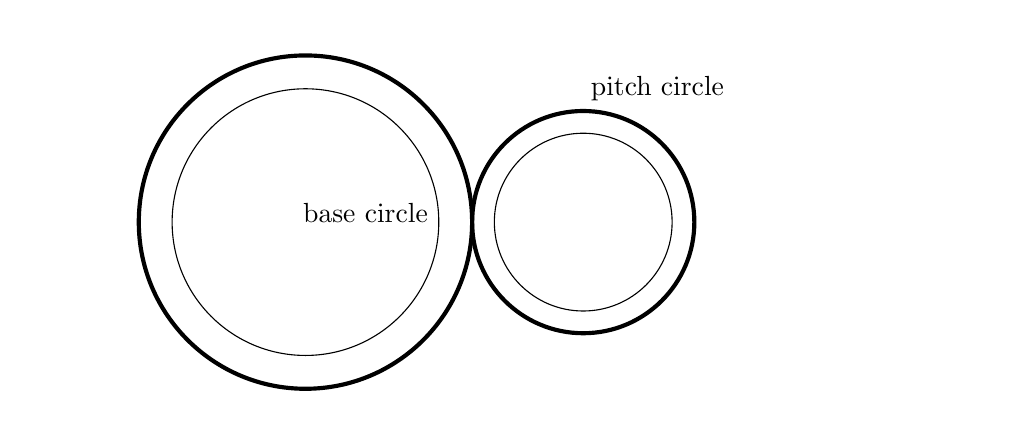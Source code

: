 \begin{tikzpicture}
\useasboundingbox (0bp,0bp) rectangle (343.71bp,140.00bp);
\draw[line width=1.50bp] (100.00bp,70.00bp) ellipse [x radius=60.00bp,y radius =60.00bp];
\draw[line width=1.50bp] (200.00bp,70.00bp) ellipse [x radius=40.00bp,y radius =40.00bp];
\draw[line width=0.40bp] (100.00bp,70.00bp) ellipse [x radius=48.00bp,y radius =48.00bp];
\draw[line width=0.40bp] (200.00bp,70.00bp) ellipse [x radius=32.00bp,y radius =32.00bp];
\node [anchor=base west] at (96.00pt, 70.00pt) {base circle};
\node [anchor=base west] at (200.00pt, 116.00pt) {pitch circle};
\end{tikzpicture}

